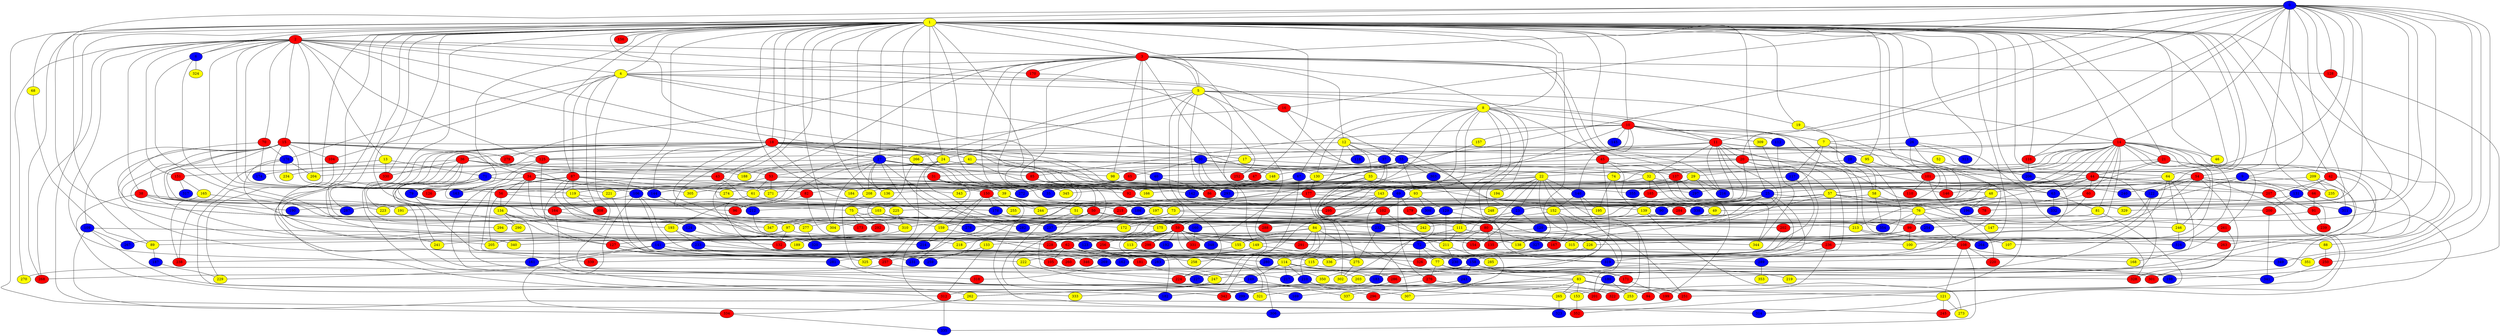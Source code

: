 graph {
0 [style = filled fillcolor = blue];
1 [style = filled fillcolor = yellow];
2 [style = filled fillcolor = red];
3 [style = filled fillcolor = red];
4 [style = filled fillcolor = yellow];
5 [style = filled fillcolor = yellow];
6 [style = filled fillcolor = blue];
7 [style = filled fillcolor = yellow];
8 [style = filled fillcolor = yellow];
9 [style = filled fillcolor = blue];
10 [style = filled fillcolor = red];
11 [style = filled fillcolor = red];
12 [style = filled fillcolor = yellow];
13 [style = filled fillcolor = yellow];
14 [style = filled fillcolor = red];
15 [style = filled fillcolor = red];
16 [style = filled fillcolor = red];
17 [style = filled fillcolor = yellow];
18 [style = filled fillcolor = red];
19 [style = filled fillcolor = yellow];
20 [style = filled fillcolor = red];
21 [style = filled fillcolor = red];
22 [style = filled fillcolor = yellow];
23 [style = filled fillcolor = blue];
24 [style = filled fillcolor = yellow];
25 [style = filled fillcolor = blue];
26 [style = filled fillcolor = blue];
27 [style = filled fillcolor = blue];
28 [style = filled fillcolor = blue];
29 [style = filled fillcolor = yellow];
30 [style = filled fillcolor = blue];
31 [style = filled fillcolor = red];
32 [style = filled fillcolor = yellow];
33 [style = filled fillcolor = yellow];
34 [style = filled fillcolor = red];
35 [style = filled fillcolor = blue];
36 [style = filled fillcolor = red];
37 [style = filled fillcolor = blue];
38 [style = filled fillcolor = red];
39 [style = filled fillcolor = yellow];
40 [style = filled fillcolor = blue];
41 [style = filled fillcolor = yellow];
42 [style = filled fillcolor = red];
43 [style = filled fillcolor = red];
44 [style = filled fillcolor = red];
45 [style = filled fillcolor = red];
46 [style = filled fillcolor = yellow];
47 [style = filled fillcolor = red];
48 [style = filled fillcolor = yellow];
49 [style = filled fillcolor = yellow];
50 [style = filled fillcolor = red];
51 [style = filled fillcolor = yellow];
52 [style = filled fillcolor = yellow];
53 [style = filled fillcolor = red];
54 [style = filled fillcolor = red];
55 [style = filled fillcolor = blue];
56 [style = filled fillcolor = red];
57 [style = filled fillcolor = yellow];
58 [style = filled fillcolor = yellow];
59 [style = filled fillcolor = red];
60 [style = filled fillcolor = red];
61 [style = filled fillcolor = yellow];
62 [style = filled fillcolor = red];
63 [style = filled fillcolor = blue];
64 [style = filled fillcolor = yellow];
65 [style = filled fillcolor = red];
66 [style = filled fillcolor = red];
67 [style = filled fillcolor = blue];
68 [style = filled fillcolor = yellow];
69 [style = filled fillcolor = blue];
70 [style = filled fillcolor = red];
71 [style = filled fillcolor = blue];
72 [style = filled fillcolor = blue];
73 [style = filled fillcolor = yellow];
74 [style = filled fillcolor = yellow];
75 [style = filled fillcolor = yellow];
76 [style = filled fillcolor = yellow];
77 [style = filled fillcolor = yellow];
78 [style = filled fillcolor = red];
79 [style = filled fillcolor = blue];
80 [style = filled fillcolor = red];
81 [style = filled fillcolor = yellow];
82 [style = filled fillcolor = red];
83 [style = filled fillcolor = yellow];
84 [style = filled fillcolor = yellow];
85 [style = filled fillcolor = red];
86 [style = filled fillcolor = red];
87 [style = filled fillcolor = red];
88 [style = filled fillcolor = yellow];
89 [style = filled fillcolor = yellow];
90 [style = filled fillcolor = blue];
91 [style = filled fillcolor = red];
92 [style = filled fillcolor = red];
93 [style = filled fillcolor = yellow];
94 [style = filled fillcolor = red];
95 [style = filled fillcolor = yellow];
96 [style = filled fillcolor = red];
97 [style = filled fillcolor = yellow];
98 [style = filled fillcolor = yellow];
99 [style = filled fillcolor = red];
100 [style = filled fillcolor = yellow];
101 [style = filled fillcolor = red];
102 [style = filled fillcolor = red];
103 [style = filled fillcolor = yellow];
104 [style = filled fillcolor = red];
105 [style = filled fillcolor = red];
106 [style = filled fillcolor = blue];
107 [style = filled fillcolor = yellow];
108 [style = filled fillcolor = red];
109 [style = filled fillcolor = blue];
110 [style = filled fillcolor = red];
111 [style = filled fillcolor = yellow];
112 [style = filled fillcolor = blue];
113 [style = filled fillcolor = yellow];
114 [style = filled fillcolor = yellow];
115 [style = filled fillcolor = yellow];
116 [style = filled fillcolor = red];
117 [style = filled fillcolor = blue];
118 [style = filled fillcolor = blue];
119 [style = filled fillcolor = yellow];
120 [style = filled fillcolor = blue];
121 [style = filled fillcolor = yellow];
122 [style = filled fillcolor = blue];
123 [style = filled fillcolor = blue];
124 [style = filled fillcolor = blue];
125 [style = filled fillcolor = red];
126 [style = filled fillcolor = red];
127 [style = filled fillcolor = red];
128 [style = filled fillcolor = red];
129 [style = filled fillcolor = blue];
130 [style = filled fillcolor = yellow];
131 [style = filled fillcolor = blue];
132 [style = filled fillcolor = red];
133 [style = filled fillcolor = yellow];
134 [style = filled fillcolor = yellow];
135 [style = filled fillcolor = red];
136 [style = filled fillcolor = yellow];
137 [style = filled fillcolor = red];
138 [style = filled fillcolor = yellow];
139 [style = filled fillcolor = yellow];
140 [style = filled fillcolor = blue];
141 [style = filled fillcolor = blue];
142 [style = filled fillcolor = blue];
143 [style = filled fillcolor = yellow];
144 [style = filled fillcolor = blue];
145 [style = filled fillcolor = blue];
146 [style = filled fillcolor = red];
147 [style = filled fillcolor = yellow];
148 [style = filled fillcolor = yellow];
149 [style = filled fillcolor = yellow];
150 [style = filled fillcolor = red];
151 [style = filled fillcolor = red];
152 [style = filled fillcolor = yellow];
153 [style = filled fillcolor = yellow];
154 [style = filled fillcolor = red];
155 [style = filled fillcolor = yellow];
156 [style = filled fillcolor = red];
157 [style = filled fillcolor = yellow];
158 [style = filled fillcolor = blue];
159 [style = filled fillcolor = yellow];
160 [style = filled fillcolor = blue];
161 [style = filled fillcolor = blue];
162 [style = filled fillcolor = blue];
163 [style = filled fillcolor = blue];
164 [style = filled fillcolor = red];
165 [style = filled fillcolor = yellow];
166 [style = filled fillcolor = yellow];
167 [style = filled fillcolor = red];
168 [style = filled fillcolor = yellow];
169 [style = filled fillcolor = blue];
170 [style = filled fillcolor = red];
171 [style = filled fillcolor = red];
172 [style = filled fillcolor = yellow];
173 [style = filled fillcolor = red];
174 [style = filled fillcolor = blue];
175 [style = filled fillcolor = yellow];
176 [style = filled fillcolor = blue];
177 [style = filled fillcolor = red];
178 [style = filled fillcolor = blue];
179 [style = filled fillcolor = red];
180 [style = filled fillcolor = blue];
181 [style = filled fillcolor = red];
182 [style = filled fillcolor = blue];
183 [style = filled fillcolor = blue];
184 [style = filled fillcolor = yellow];
185 [style = filled fillcolor = red];
186 [style = filled fillcolor = blue];
187 [style = filled fillcolor = blue];
188 [style = filled fillcolor = yellow];
189 [style = filled fillcolor = yellow];
190 [style = filled fillcolor = blue];
191 [style = filled fillcolor = yellow];
192 [style = filled fillcolor = blue];
193 [style = filled fillcolor = yellow];
194 [style = filled fillcolor = yellow];
195 [style = filled fillcolor = yellow];
196 [style = filled fillcolor = blue];
197 [style = filled fillcolor = yellow];
198 [style = filled fillcolor = blue];
199 [style = filled fillcolor = red];
200 [style = filled fillcolor = red];
201 [style = filled fillcolor = red];
202 [style = filled fillcolor = red];
203 [style = filled fillcolor = yellow];
204 [style = filled fillcolor = yellow];
205 [style = filled fillcolor = yellow];
206 [style = filled fillcolor = blue];
207 [style = filled fillcolor = red];
208 [style = filled fillcolor = yellow];
209 [style = filled fillcolor = yellow];
210 [style = filled fillcolor = blue];
211 [style = filled fillcolor = yellow];
212 [style = filled fillcolor = blue];
213 [style = filled fillcolor = yellow];
214 [style = filled fillcolor = blue];
215 [style = filled fillcolor = red];
216 [style = filled fillcolor = blue];
217 [style = filled fillcolor = blue];
218 [style = filled fillcolor = yellow];
219 [style = filled fillcolor = yellow];
220 [style = filled fillcolor = red];
221 [style = filled fillcolor = yellow];
222 [style = filled fillcolor = yellow];
223 [style = filled fillcolor = yellow];
224 [style = filled fillcolor = red];
225 [style = filled fillcolor = yellow];
226 [style = filled fillcolor = yellow];
227 [style = filled fillcolor = blue];
228 [style = filled fillcolor = red];
229 [style = filled fillcolor = yellow];
230 [style = filled fillcolor = blue];
231 [style = filled fillcolor = blue];
232 [style = filled fillcolor = blue];
233 [style = filled fillcolor = blue];
234 [style = filled fillcolor = yellow];
235 [style = filled fillcolor = yellow];
236 [style = filled fillcolor = red];
237 [style = filled fillcolor = blue];
238 [style = filled fillcolor = red];
239 [style = filled fillcolor = red];
240 [style = filled fillcolor = blue];
241 [style = filled fillcolor = yellow];
242 [style = filled fillcolor = yellow];
243 [style = filled fillcolor = blue];
244 [style = filled fillcolor = yellow];
245 [style = filled fillcolor = red];
246 [style = filled fillcolor = yellow];
247 [style = filled fillcolor = yellow];
248 [style = filled fillcolor = yellow];
249 [style = filled fillcolor = blue];
250 [style = filled fillcolor = red];
251 [style = filled fillcolor = red];
252 [style = filled fillcolor = red];
253 [style = filled fillcolor = yellow];
254 [style = filled fillcolor = blue];
255 [style = filled fillcolor = yellow];
256 [style = filled fillcolor = red];
257 [style = filled fillcolor = red];
258 [style = filled fillcolor = yellow];
259 [style = filled fillcolor = blue];
260 [style = filled fillcolor = red];
261 [style = filled fillcolor = red];
262 [style = filled fillcolor = yellow];
263 [style = filled fillcolor = red];
264 [style = filled fillcolor = blue];
265 [style = filled fillcolor = yellow];
266 [style = filled fillcolor = yellow];
267 [style = filled fillcolor = blue];
268 [style = filled fillcolor = red];
269 [style = filled fillcolor = blue];
270 [style = filled fillcolor = yellow];
271 [style = filled fillcolor = yellow];
272 [style = filled fillcolor = blue];
273 [style = filled fillcolor = yellow];
274 [style = filled fillcolor = yellow];
275 [style = filled fillcolor = yellow];
276 [style = filled fillcolor = red];
277 [style = filled fillcolor = yellow];
278 [style = filled fillcolor = blue];
279 [style = filled fillcolor = red];
280 [style = filled fillcolor = blue];
281 [style = filled fillcolor = blue];
282 [style = filled fillcolor = blue];
283 [style = filled fillcolor = blue];
284 [style = filled fillcolor = red];
285 [style = filled fillcolor = yellow];
286 [style = filled fillcolor = red];
287 [style = filled fillcolor = blue];
288 [style = filled fillcolor = red];
289 [style = filled fillcolor = blue];
290 [style = filled fillcolor = yellow];
291 [style = filled fillcolor = red];
292 [style = filled fillcolor = red];
293 [style = filled fillcolor = blue];
294 [style = filled fillcolor = yellow];
295 [style = filled fillcolor = red];
296 [style = filled fillcolor = red];
297 [style = filled fillcolor = blue];
298 [style = filled fillcolor = red];
299 [style = filled fillcolor = blue];
300 [style = filled fillcolor = blue];
301 [style = filled fillcolor = red];
302 [style = filled fillcolor = yellow];
303 [style = filled fillcolor = blue];
304 [style = filled fillcolor = yellow];
305 [style = filled fillcolor = yellow];
306 [style = filled fillcolor = blue];
307 [style = filled fillcolor = yellow];
308 [style = filled fillcolor = red];
309 [style = filled fillcolor = yellow];
310 [style = filled fillcolor = yellow];
311 [style = filled fillcolor = blue];
312 [style = filled fillcolor = red];
313 [style = filled fillcolor = blue];
314 [style = filled fillcolor = blue];
315 [style = filled fillcolor = yellow];
316 [style = filled fillcolor = blue];
317 [style = filled fillcolor = blue];
318 [style = filled fillcolor = red];
319 [style = filled fillcolor = blue];
320 [style = filled fillcolor = blue];
321 [style = filled fillcolor = yellow];
322 [style = filled fillcolor = red];
323 [style = filled fillcolor = blue];
324 [style = filled fillcolor = yellow];
325 [style = filled fillcolor = yellow];
326 [style = filled fillcolor = red];
327 [style = filled fillcolor = blue];
328 [style = filled fillcolor = red];
329 [style = filled fillcolor = yellow];
330 [style = filled fillcolor = red];
331 [style = filled fillcolor = red];
332 [style = filled fillcolor = blue];
333 [style = filled fillcolor = yellow];
334 [style = filled fillcolor = red];
335 [style = filled fillcolor = blue];
336 [style = filled fillcolor = yellow];
337 [style = filled fillcolor = yellow];
338 [style = filled fillcolor = blue];
339 [style = filled fillcolor = red];
340 [style = filled fillcolor = yellow];
341 [style = filled fillcolor = blue];
342 [style = filled fillcolor = red];
343 [style = filled fillcolor = yellow];
344 [style = filled fillcolor = yellow];
345 [style = filled fillcolor = yellow];
346 [style = filled fillcolor = red];
347 [style = filled fillcolor = yellow];
348 [style = filled fillcolor = blue];
349 [style = filled fillcolor = blue];
350 [style = filled fillcolor = yellow];
351 [style = filled fillcolor = yellow];
352 [style = filled fillcolor = red];
353 [style = filled fillcolor = yellow];
354 [style = filled fillcolor = blue];
355 [style = filled fillcolor = blue];
0 -- 11;
0 -- 14;
0 -- 16;
0 -- 20;
0 -- 54;
0 -- 55;
0 -- 90;
0 -- 99;
0 -- 101;
0 -- 107;
0 -- 116;
0 -- 128;
0 -- 205;
0 -- 209;
0 -- 9;
0 -- 7;
0 -- 3;
0 -- 2;
0 -- 1;
0 -- 248;
0 -- 250;
0 -- 329;
0 -- 338;
0 -- 349;
0 -- 351;
1 -- 2;
1 -- 3;
1 -- 4;
1 -- 5;
1 -- 6;
1 -- 8;
1 -- 10;
1 -- 14;
1 -- 18;
1 -- 19;
1 -- 21;
1 -- 24;
1 -- 25;
1 -- 26;
1 -- 27;
1 -- 35;
1 -- 42;
1 -- 43;
1 -- 46;
1 -- 47;
1 -- 50;
1 -- 54;
1 -- 63;
1 -- 64;
1 -- 66;
1 -- 68;
1 -- 74;
1 -- 84;
1 -- 87;
1 -- 88;
1 -- 89;
1 -- 92;
1 -- 95;
1 -- 105;
1 -- 106;
1 -- 116;
1 -- 122;
1 -- 136;
1 -- 138;
1 -- 146;
1 -- 156;
1 -- 158;
1 -- 163;
1 -- 164;
1 -- 177;
1 -- 182;
1 -- 208;
1 -- 214;
1 -- 240;
1 -- 268;
1 -- 282;
1 -- 304;
1 -- 306;
1 -- 325;
1 -- 330;
1 -- 333;
1 -- 334;
1 -- 340;
2 -- 3;
2 -- 4;
2 -- 6;
2 -- 13;
2 -- 15;
2 -- 16;
2 -- 18;
2 -- 24;
2 -- 38;
2 -- 56;
2 -- 70;
2 -- 119;
2 -- 125;
2 -- 126;
2 -- 151;
2 -- 161;
2 -- 170;
2 -- 204;
2 -- 268;
2 -- 270;
3 -- 4;
3 -- 5;
3 -- 12;
3 -- 14;
3 -- 45;
3 -- 98;
3 -- 103;
3 -- 128;
3 -- 166;
3 -- 170;
3 -- 188;
3 -- 214;
3 -- 216;
3 -- 231;
3 -- 248;
3 -- 260;
3 -- 279;
3 -- 355;
4 -- 5;
4 -- 16;
4 -- 85;
4 -- 87;
4 -- 104;
4 -- 148;
4 -- 176;
4 -- 308;
4 -- 318;
5 -- 7;
5 -- 8;
5 -- 19;
5 -- 24;
5 -- 57;
5 -- 69;
5 -- 202;
5 -- 224;
5 -- 266;
5 -- 293;
6 -- 97;
6 -- 294;
6 -- 324;
7 -- 23;
7 -- 28;
7 -- 117;
7 -- 185;
8 -- 10;
8 -- 11;
8 -- 29;
8 -- 37;
8 -- 67;
8 -- 111;
8 -- 130;
8 -- 173;
8 -- 194;
8 -- 275;
8 -- 295;
8 -- 319;
9 -- 25;
9 -- 78;
9 -- 131;
9 -- 263;
9 -- 272;
10 -- 11;
10 -- 58;
10 -- 61;
10 -- 85;
10 -- 112;
10 -- 140;
10 -- 145;
10 -- 157;
10 -- 215;
10 -- 309;
10 -- 316;
11 -- 17;
11 -- 20;
11 -- 32;
11 -- 56;
11 -- 64;
11 -- 75;
11 -- 122;
11 -- 167;
11 -- 213;
11 -- 216;
11 -- 300;
12 -- 23;
12 -- 27;
12 -- 33;
12 -- 37;
12 -- 95;
12 -- 118;
12 -- 348;
13 -- 51;
13 -- 71;
13 -- 330;
14 -- 21;
14 -- 44;
14 -- 45;
14 -- 46;
14 -- 60;
14 -- 81;
14 -- 100;
14 -- 116;
14 -- 119;
14 -- 125;
14 -- 130;
14 -- 137;
14 -- 180;
14 -- 219;
14 -- 244;
14 -- 246;
14 -- 254;
14 -- 261;
14 -- 287;
14 -- 316;
14 -- 343;
14 -- 345;
15 -- 17;
15 -- 34;
15 -- 43;
15 -- 61;
15 -- 75;
15 -- 99;
15 -- 104;
15 -- 109;
15 -- 115;
15 -- 190;
15 -- 221;
15 -- 279;
15 -- 347;
16 -- 22;
16 -- 55;
16 -- 77;
17 -- 31;
17 -- 137;
18 -- 20;
18 -- 25;
18 -- 27;
18 -- 30;
18 -- 35;
18 -- 36;
18 -- 41;
18 -- 63;
18 -- 93;
18 -- 125;
18 -- 127;
18 -- 132;
18 -- 143;
18 -- 144;
18 -- 159;
18 -- 160;
18 -- 184;
18 -- 212;
18 -- 266;
18 -- 287;
18 -- 342;
19 -- 58;
19 -- 253;
20 -- 44;
20 -- 86;
20 -- 148;
20 -- 183;
20 -- 200;
20 -- 310;
20 -- 326;
21 -- 22;
21 -- 42;
21 -- 44;
21 -- 284;
21 -- 286;
22 -- 23;
22 -- 69;
22 -- 80;
22 -- 94;
22 -- 140;
22 -- 150;
22 -- 194;
22 -- 201;
22 -- 223;
22 -- 322;
23 -- 111;
23 -- 120;
23 -- 154;
24 -- 71;
24 -- 86;
24 -- 175;
24 -- 257;
25 -- 77;
25 -- 114;
25 -- 129;
25 -- 139;
25 -- 197;
25 -- 237;
25 -- 298;
25 -- 329;
26 -- 30;
26 -- 152;
26 -- 230;
26 -- 313;
26 -- 328;
27 -- 39;
27 -- 40;
27 -- 53;
27 -- 85;
27 -- 96;
27 -- 136;
27 -- 142;
27 -- 208;
27 -- 211;
27 -- 234;
27 -- 237;
27 -- 304;
28 -- 29;
28 -- 48;
28 -- 101;
28 -- 135;
29 -- 136;
29 -- 177;
29 -- 216;
29 -- 232;
29 -- 355;
30 -- 32;
30 -- 33;
30 -- 34;
30 -- 59;
30 -- 65;
30 -- 149;
31 -- 39;
31 -- 144;
31 -- 150;
31 -- 314;
32 -- 49;
32 -- 69;
32 -- 146;
32 -- 185;
33 -- 35;
33 -- 82;
33 -- 139;
33 -- 226;
33 -- 302;
34 -- 56;
34 -- 79;
34 -- 134;
34 -- 150;
34 -- 305;
34 -- 320;
36 -- 53;
36 -- 98;
36 -- 106;
36 -- 151;
36 -- 171;
36 -- 223;
36 -- 290;
36 -- 330;
37 -- 40;
37 -- 50;
37 -- 135;
38 -- 191;
38 -- 223;
38 -- 241;
38 -- 262;
38 -- 295;
39 -- 50;
39 -- 73;
39 -- 90;
39 -- 164;
39 -- 244;
40 -- 86;
40 -- 172;
41 -- 74;
41 -- 92;
41 -- 130;
41 -- 178;
41 -- 257;
42 -- 131;
42 -- 149;
42 -- 207;
42 -- 291;
43 -- 127;
43 -- 207;
43 -- 244;
44 -- 48;
44 -- 57;
44 -- 60;
44 -- 63;
44 -- 66;
44 -- 76;
44 -- 93;
44 -- 143;
44 -- 171;
44 -- 207;
44 -- 235;
45 -- 47;
45 -- 139;
45 -- 199;
45 -- 247;
47 -- 208;
48 -- 49;
48 -- 51;
48 -- 196;
48 -- 213;
49 -- 84;
50 -- 59;
50 -- 111;
50 -- 237;
50 -- 281;
50 -- 294;
51 -- 321;
52 -- 206;
53 -- 61;
53 -- 218;
53 -- 271;
53 -- 293;
53 -- 345;
54 -- 91;
54 -- 122;
54 -- 146;
54 -- 240;
54 -- 251;
54 -- 320;
54 -- 328;
55 -- 93;
55 -- 98;
55 -- 195;
55 -- 204;
55 -- 252;
55 -- 274;
55 -- 303;
56 -- 134;
56 -- 205;
56 -- 215;
57 -- 72;
57 -- 76;
57 -- 78;
57 -- 90;
57 -- 191;
57 -- 236;
57 -- 311;
58 -- 73;
58 -- 261;
58 -- 354;
59 -- 62;
59 -- 72;
59 -- 89;
59 -- 107;
59 -- 113;
59 -- 127;
59 -- 133;
59 -- 138;
59 -- 149;
59 -- 154;
59 -- 192;
59 -- 218;
59 -- 228;
59 -- 236;
59 -- 241;
59 -- 298;
59 -- 319;
59 -- 321;
59 -- 331;
59 -- 348;
60 -- 196;
60 -- 242;
61 -- 186;
61 -- 193;
62 -- 105;
62 -- 181;
62 -- 257;
62 -- 258;
62 -- 339;
62 -- 351;
63 -- 81;
63 -- 332;
64 -- 168;
64 -- 217;
64 -- 246;
64 -- 297;
65 -- 126;
65 -- 184;
66 -- 91;
66 -- 245;
67 -- 142;
67 -- 262;
68 -- 89;
69 -- 179;
69 -- 276;
69 -- 278;
69 -- 307;
70 -- 174;
70 -- 176;
70 -- 277;
71 -- 79;
71 -- 82;
71 -- 96;
71 -- 241;
71 -- 288;
71 -- 343;
72 -- 77;
72 -- 158;
72 -- 326;
73 -- 80;
73 -- 97;
73 -- 159;
74 -- 195;
74 -- 196;
75 -- 172;
75 -- 173;
75 -- 292;
76 -- 99;
76 -- 108;
76 -- 147;
76 -- 288;
76 -- 354;
77 -- 83;
77 -- 276;
77 -- 301;
78 -- 304;
79 -- 103;
79 -- 124;
79 -- 339;
80 -- 108;
80 -- 135;
80 -- 155;
80 -- 315;
80 -- 337;
81 -- 120;
81 -- 153;
82 -- 96;
82 -- 123;
83 -- 94;
83 -- 121;
83 -- 153;
83 -- 169;
83 -- 182;
83 -- 251;
83 -- 265;
83 -- 307;
84 -- 88;
84 -- 155;
84 -- 180;
84 -- 189;
84 -- 210;
84 -- 291;
84 -- 342;
85 -- 92;
85 -- 166;
85 -- 197;
86 -- 338;
87 -- 100;
87 -- 119;
87 -- 144;
87 -- 155;
87 -- 169;
87 -- 271;
87 -- 272;
87 -- 274;
87 -- 307;
88 -- 250;
89 -- 187;
90 -- 160;
91 -- 202;
91 -- 239;
92 -- 248;
93 -- 102;
93 -- 129;
93 -- 300;
95 -- 101;
97 -- 132;
97 -- 141;
97 -- 205;
97 -- 344;
99 -- 100;
99 -- 138;
99 -- 226;
101 -- 110;
101 -- 220;
102 -- 123;
102 -- 158;
102 -- 232;
103 -- 213;
103 -- 278;
103 -- 347;
104 -- 229;
105 -- 227;
106 -- 114;
106 -- 141;
106 -- 190;
106 -- 212;
106 -- 334;
108 -- 115;
108 -- 121;
108 -- 168;
108 -- 220;
108 -- 335;
109 -- 153;
109 -- 267;
109 -- 298;
109 -- 352;
111 -- 167;
111 -- 211;
111 -- 302;
112 -- 344;
113 -- 114;
114 -- 183;
114 -- 203;
114 -- 210;
114 -- 217;
114 -- 219;
114 -- 249;
114 -- 268;
115 -- 224;
115 -- 328;
116 -- 206;
117 -- 162;
117 -- 271;
119 -- 225;
119 -- 308;
120 -- 132;
121 -- 245;
121 -- 273;
121 -- 314;
122 -- 147;
122 -- 264;
123 -- 182;
123 -- 249;
123 -- 280;
123 -- 350;
124 -- 189;
125 -- 163;
125 -- 174;
125 -- 188;
125 -- 228;
127 -- 231;
127 -- 281;
127 -- 283;
128 -- 198;
129 -- 175;
129 -- 203;
129 -- 211;
129 -- 282;
130 -- 163;
130 -- 177;
131 -- 200;
131 -- 239;
131 -- 295;
133 -- 259;
133 -- 312;
134 -- 161;
134 -- 193;
134 -- 222;
134 -- 290;
137 -- 221;
137 -- 297;
137 -- 344;
139 -- 172;
139 -- 254;
139 -- 273;
140 -- 152;
140 -- 195;
140 -- 296;
141 -- 161;
141 -- 162;
141 -- 229;
141 -- 260;
141 -- 326;
141 -- 346;
142 -- 152;
143 -- 186;
143 -- 228;
143 -- 258;
144 -- 310;
148 -- 166;
149 -- 222;
149 -- 275;
149 -- 325;
150 -- 159;
150 -- 178;
150 -- 231;
150 -- 245;
150 -- 255;
151 -- 165;
151 -- 317;
152 -- 167;
152 -- 251;
152 -- 277;
153 -- 352;
154 -- 289;
155 -- 238;
157 -- 305;
158 -- 171;
158 -- 180;
158 -- 198;
158 -- 227;
158 -- 243;
158 -- 350;
159 -- 181;
159 -- 214;
160 -- 331;
164 -- 173;
164 -- 312;
165 -- 238;
165 -- 287;
167 -- 280;
170 -- 252;
171 -- 199;
175 -- 256;
176 -- 204;
176 -- 234;
176 -- 238;
176 -- 291;
177 -- 225;
177 -- 284;
177 -- 306;
178 -- 232;
178 -- 242;
179 -- 183;
179 -- 246;
180 -- 201;
180 -- 253;
181 -- 247;
183 -- 333;
185 -- 212;
186 -- 201;
187 -- 229;
193 -- 230;
193 -- 233;
197 -- 347;
200 -- 341;
202 -- 269;
206 -- 236;
207 -- 352;
208 -- 217;
209 -- 235;
209 -- 293;
209 -- 311;
210 -- 265;
210 -- 296;
211 -- 230;
211 -- 285;
212 -- 256;
213 -- 263;
213 -- 264;
215 -- 224;
221 -- 259;
222 -- 253;
225 -- 310;
226 -- 336;
232 -- 275;
233 -- 269;
233 -- 349;
236 -- 265;
236 -- 319;
243 -- 321;
246 -- 316;
247 -- 312;
249 -- 262;
249 -- 337;
250 -- 341;
251 -- 306;
252 -- 297;
254 -- 283;
256 -- 336;
257 -- 270;
257 -- 286;
261 -- 289;
261 -- 301;
262 -- 334;
265 -- 323;
266 -- 267;
266 -- 300;
269 -- 318;
275 -- 302;
276 -- 299;
276 -- 322;
277 -- 320;
281 -- 299;
286 -- 342;
289 -- 353;
303 -- 354;
309 -- 315;
310 -- 340;
312 -- 335;
319 -- 341;
327 -- 346;
334 -- 335;
}
